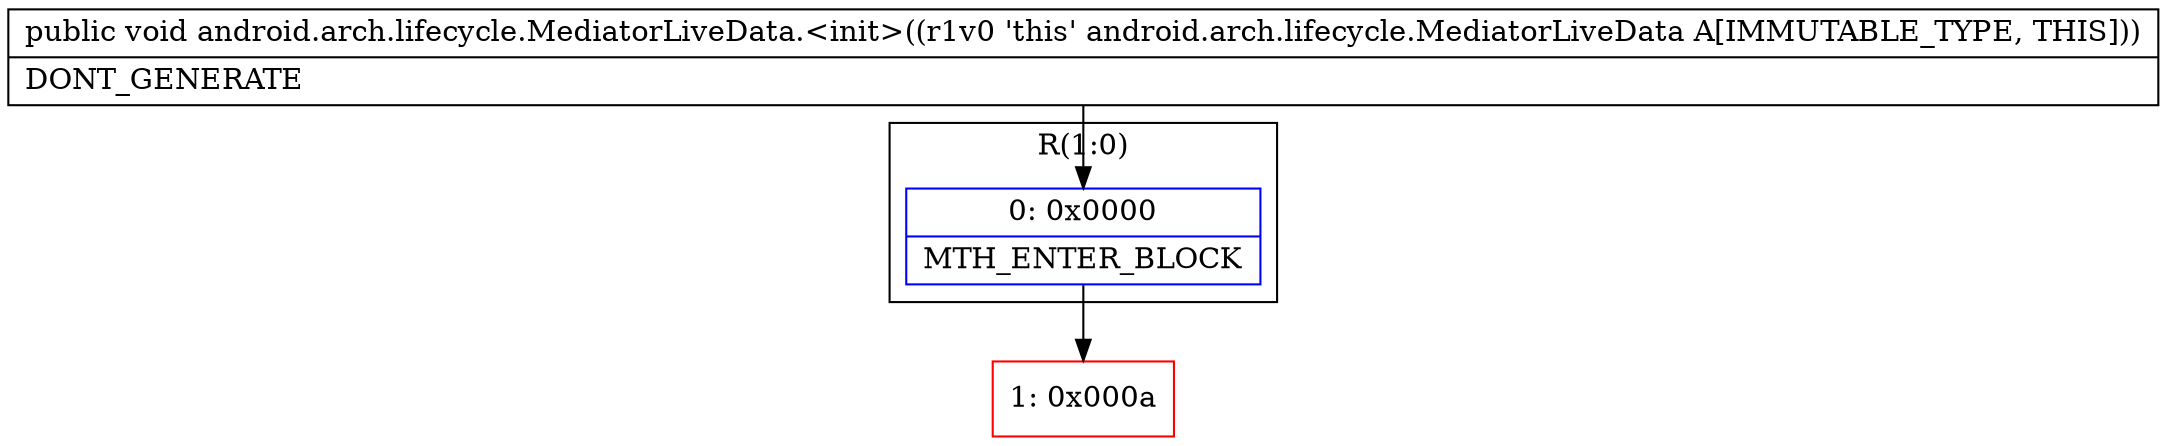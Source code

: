 digraph "CFG forandroid.arch.lifecycle.MediatorLiveData.\<init\>()V" {
subgraph cluster_Region_1661070216 {
label = "R(1:0)";
node [shape=record,color=blue];
Node_0 [shape=record,label="{0\:\ 0x0000|MTH_ENTER_BLOCK\l}"];
}
Node_1 [shape=record,color=red,label="{1\:\ 0x000a}"];
MethodNode[shape=record,label="{public void android.arch.lifecycle.MediatorLiveData.\<init\>((r1v0 'this' android.arch.lifecycle.MediatorLiveData A[IMMUTABLE_TYPE, THIS]))  | DONT_GENERATE\l}"];
MethodNode -> Node_0;
Node_0 -> Node_1;
}

